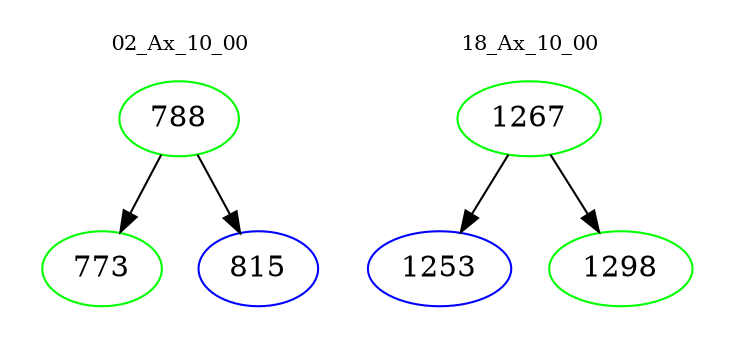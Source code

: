 digraph{
subgraph cluster_0 {
color = white
label = "02_Ax_10_00";
fontsize=10;
T0_788 [label="788", color="green"]
T0_788 -> T0_773 [color="black"]
T0_773 [label="773", color="green"]
T0_788 -> T0_815 [color="black"]
T0_815 [label="815", color="blue"]
}
subgraph cluster_1 {
color = white
label = "18_Ax_10_00";
fontsize=10;
T1_1267 [label="1267", color="green"]
T1_1267 -> T1_1253 [color="black"]
T1_1253 [label="1253", color="blue"]
T1_1267 -> T1_1298 [color="black"]
T1_1298 [label="1298", color="green"]
}
}
